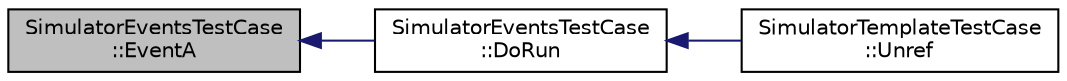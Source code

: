 digraph "SimulatorEventsTestCase::EventA"
{
  edge [fontname="Helvetica",fontsize="10",labelfontname="Helvetica",labelfontsize="10"];
  node [fontname="Helvetica",fontsize="10",shape=record];
  rankdir="LR";
  Node1 [label="SimulatorEventsTestCase\l::EventA",height=0.2,width=0.4,color="black", fillcolor="grey75", style="filled", fontcolor="black"];
  Node1 -> Node2 [dir="back",color="midnightblue",fontsize="10",style="solid"];
  Node2 [label="SimulatorEventsTestCase\l::DoRun",height=0.2,width=0.4,color="black", fillcolor="white", style="filled",URL="$da/dc2/classSimulatorEventsTestCase.html#a00040d668dfec666439e200cbf653807",tooltip="Implementation to actually run this TestCase. "];
  Node2 -> Node3 [dir="back",color="midnightblue",fontsize="10",style="solid"];
  Node3 [label="SimulatorTemplateTestCase\l::Unref",height=0.2,width=0.4,color="black", fillcolor="white", style="filled",URL="$d6/d69/classSimulatorTemplateTestCase.html#ac9ee0f8189102dde1f46d60e8da87486"];
}
